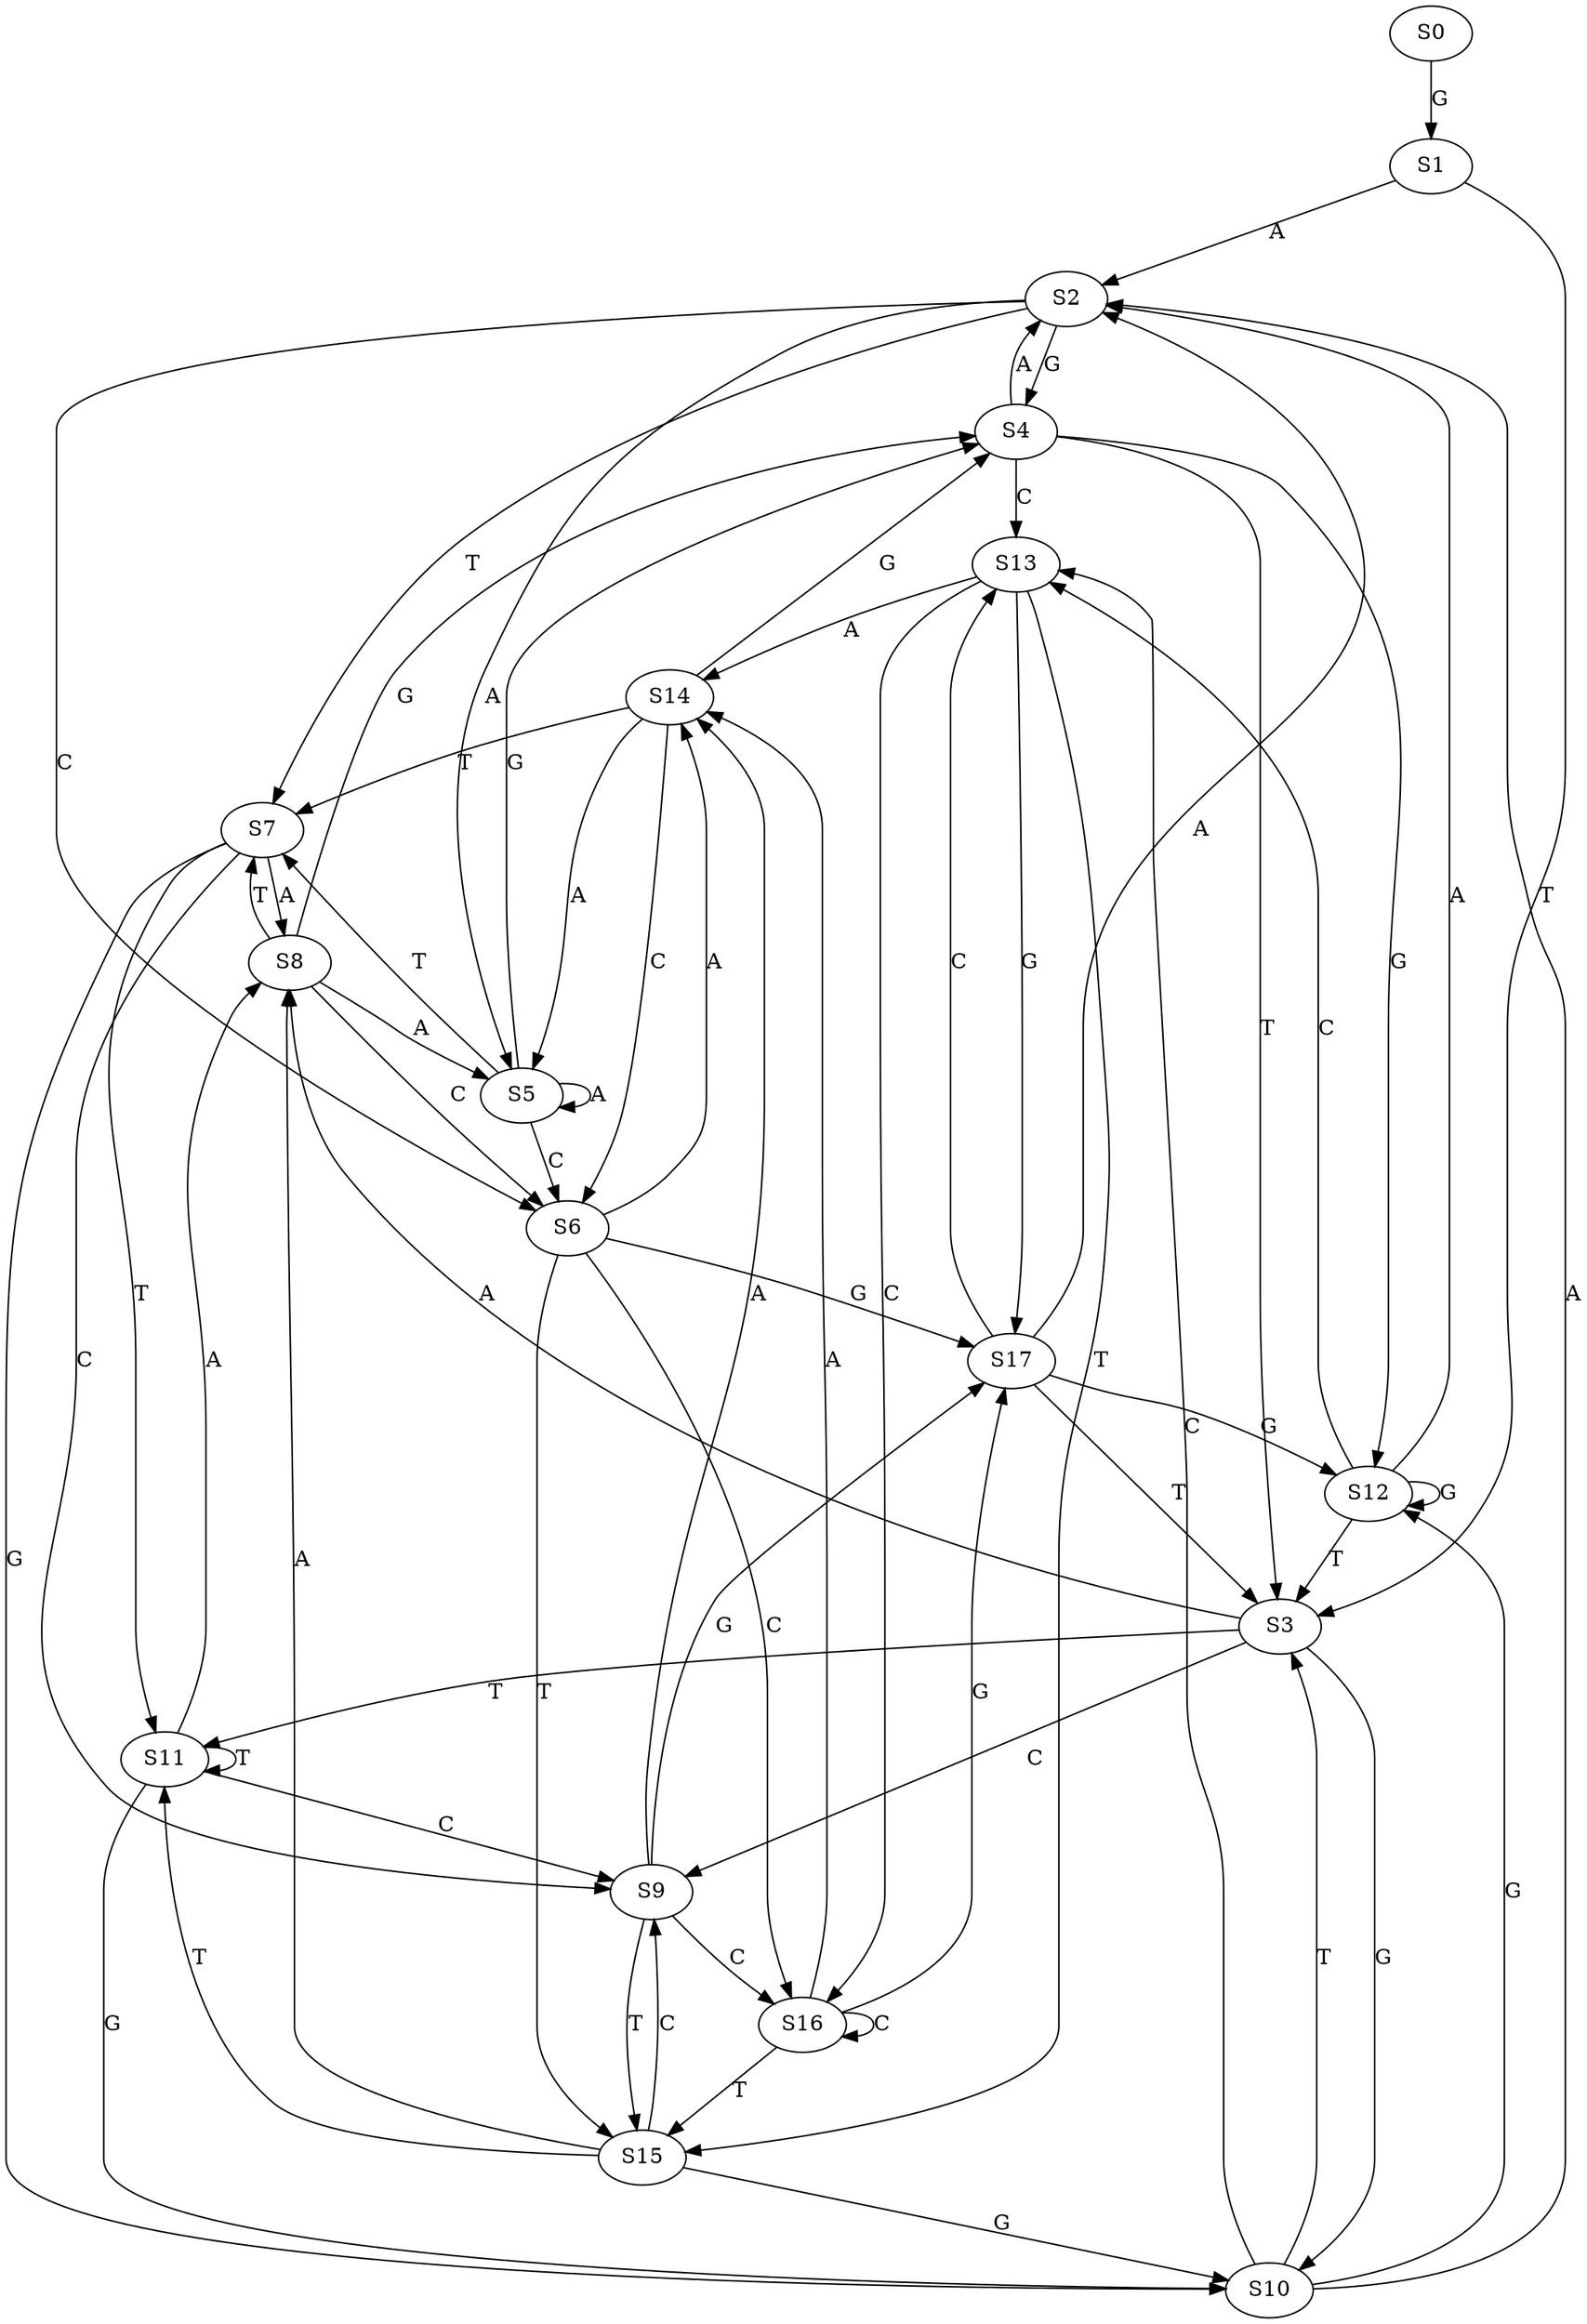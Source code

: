 strict digraph  {
	S0 -> S1 [ label = G ];
	S1 -> S2 [ label = A ];
	S1 -> S3 [ label = T ];
	S2 -> S4 [ label = G ];
	S2 -> S5 [ label = A ];
	S2 -> S6 [ label = C ];
	S2 -> S7 [ label = T ];
	S3 -> S8 [ label = A ];
	S3 -> S9 [ label = C ];
	S3 -> S10 [ label = G ];
	S3 -> S11 [ label = T ];
	S4 -> S3 [ label = T ];
	S4 -> S12 [ label = G ];
	S4 -> S2 [ label = A ];
	S4 -> S13 [ label = C ];
	S5 -> S7 [ label = T ];
	S5 -> S6 [ label = C ];
	S5 -> S4 [ label = G ];
	S5 -> S5 [ label = A ];
	S6 -> S14 [ label = A ];
	S6 -> S15 [ label = T ];
	S6 -> S16 [ label = C ];
	S6 -> S17 [ label = G ];
	S7 -> S8 [ label = A ];
	S7 -> S9 [ label = C ];
	S7 -> S11 [ label = T ];
	S7 -> S10 [ label = G ];
	S8 -> S4 [ label = G ];
	S8 -> S7 [ label = T ];
	S8 -> S5 [ label = A ];
	S8 -> S6 [ label = C ];
	S9 -> S15 [ label = T ];
	S9 -> S17 [ label = G ];
	S9 -> S16 [ label = C ];
	S9 -> S14 [ label = A ];
	S10 -> S2 [ label = A ];
	S10 -> S3 [ label = T ];
	S10 -> S13 [ label = C ];
	S10 -> S12 [ label = G ];
	S11 -> S9 [ label = C ];
	S11 -> S10 [ label = G ];
	S11 -> S11 [ label = T ];
	S11 -> S8 [ label = A ];
	S12 -> S2 [ label = A ];
	S12 -> S3 [ label = T ];
	S12 -> S12 [ label = G ];
	S12 -> S13 [ label = C ];
	S13 -> S16 [ label = C ];
	S13 -> S15 [ label = T ];
	S13 -> S17 [ label = G ];
	S13 -> S14 [ label = A ];
	S14 -> S4 [ label = G ];
	S14 -> S7 [ label = T ];
	S14 -> S6 [ label = C ];
	S14 -> S5 [ label = A ];
	S15 -> S10 [ label = G ];
	S15 -> S9 [ label = C ];
	S15 -> S8 [ label = A ];
	S15 -> S11 [ label = T ];
	S16 -> S17 [ label = G ];
	S16 -> S16 [ label = C ];
	S16 -> S14 [ label = A ];
	S16 -> S15 [ label = T ];
	S17 -> S12 [ label = G ];
	S17 -> S3 [ label = T ];
	S17 -> S2 [ label = A ];
	S17 -> S13 [ label = C ];
}
